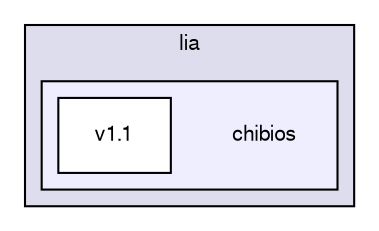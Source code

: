 digraph "sw/airborne/boards/lia/chibios" {
  compound=true
  node [ fontsize="10", fontname="FreeSans"];
  edge [ labelfontsize="10", labelfontname="FreeSans"];
  subgraph clusterdir_61f9b35e17072e817ba1b199e0e0fa7c {
    graph [ bgcolor="#ddddee", pencolor="black", label="lia" fontname="FreeSans", fontsize="10", URL="dir_61f9b35e17072e817ba1b199e0e0fa7c.html"]
  subgraph clusterdir_b627a1701307072237fbfab8c873ed61 {
    graph [ bgcolor="#eeeeff", pencolor="black", label="" URL="dir_b627a1701307072237fbfab8c873ed61.html"];
    dir_b627a1701307072237fbfab8c873ed61 [shape=plaintext label="chibios"];
    dir_b476cd4aa0b57a8e334c38f96e50596d [shape=box label="v1.1" color="black" fillcolor="white" style="filled" URL="dir_b476cd4aa0b57a8e334c38f96e50596d.html"];
  }
  }
}
